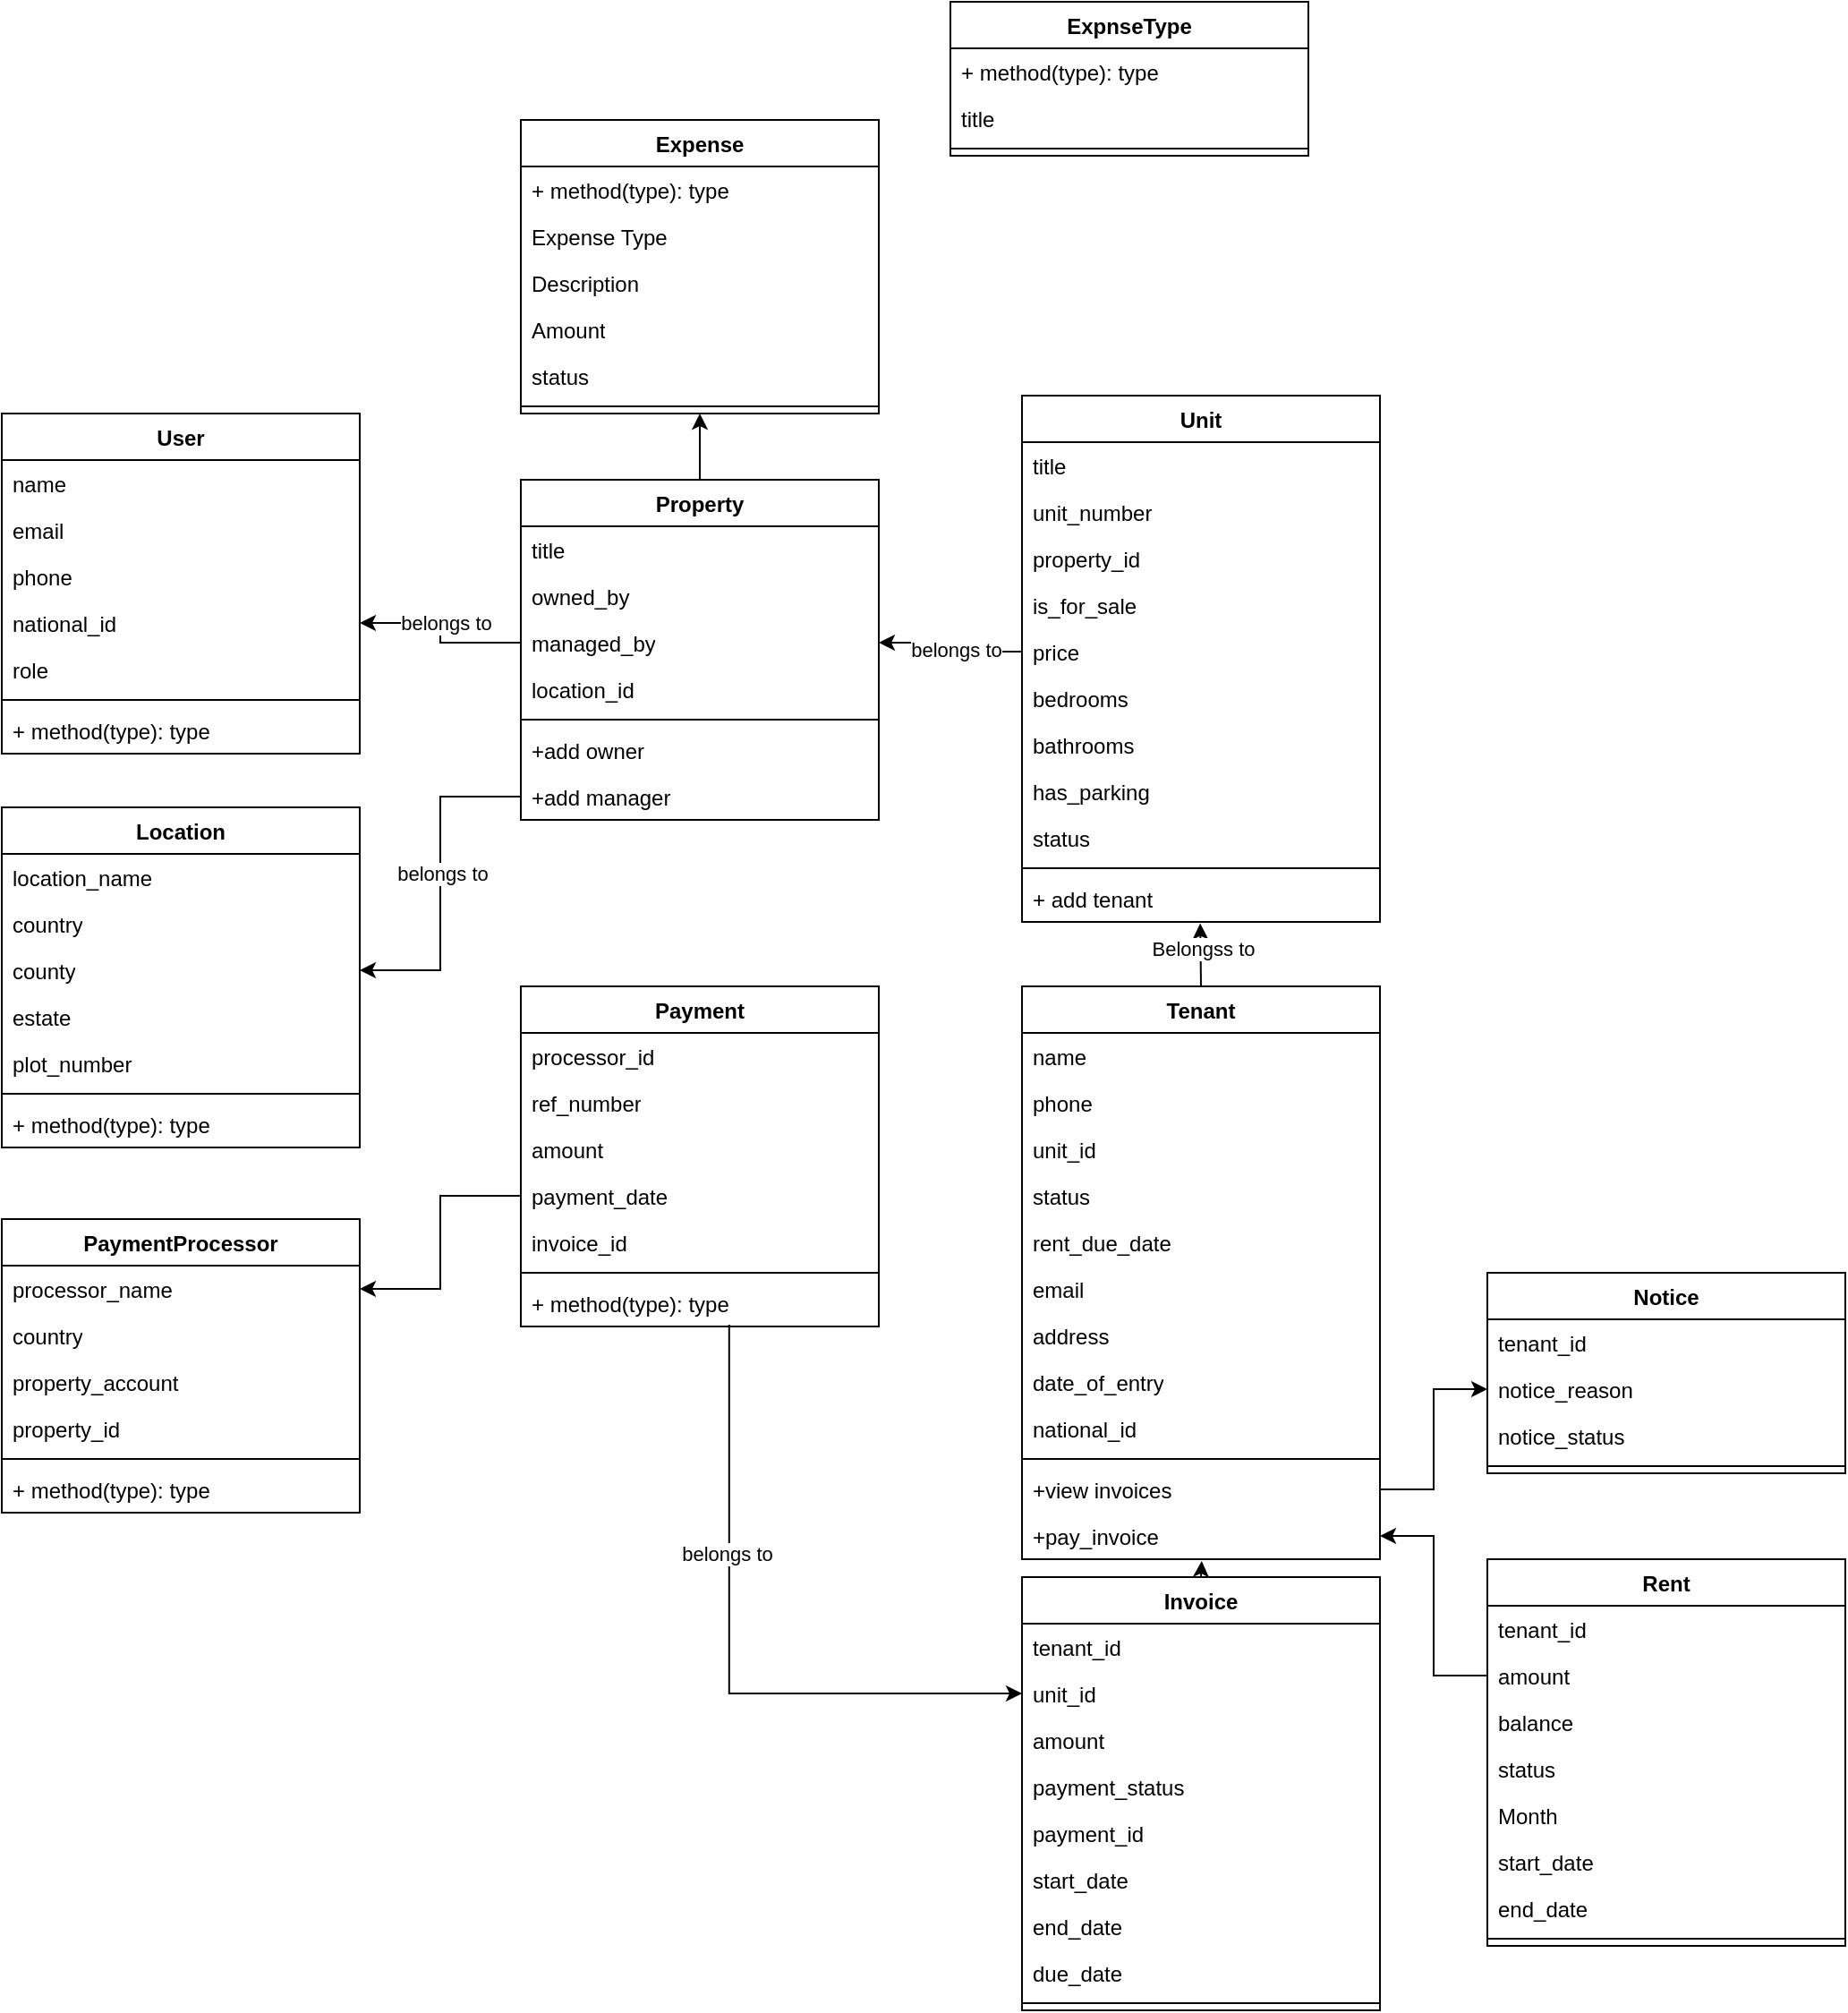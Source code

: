 <mxfile version="21.7.2" type="device">
  <diagram id="C5RBs43oDa-KdzZeNtuy" name="Page-1">
    <mxGraphModel dx="1050" dy="1735" grid="1" gridSize="10" guides="1" tooltips="1" connect="1" arrows="1" fold="1" page="1" pageScale="1" pageWidth="827" pageHeight="1169" math="0" shadow="0">
      <root>
        <mxCell id="WIyWlLk6GJQsqaUBKTNV-0" />
        <mxCell id="WIyWlLk6GJQsqaUBKTNV-1" parent="WIyWlLk6GJQsqaUBKTNV-0" />
        <mxCell id="4J-Uj7yXTaBtHs9n0_b8-3" value="User" style="swimlane;fontStyle=1;align=center;verticalAlign=top;childLayout=stackLayout;horizontal=1;startSize=26;horizontalStack=0;resizeParent=1;resizeParentMax=0;resizeLast=0;collapsible=1;marginBottom=0;whiteSpace=wrap;html=1;" parent="WIyWlLk6GJQsqaUBKTNV-1" vertex="1">
          <mxGeometry x="30" width="200" height="190" as="geometry" />
        </mxCell>
        <mxCell id="4J-Uj7yXTaBtHs9n0_b8-4" value="name" style="text;strokeColor=none;fillColor=none;align=left;verticalAlign=top;spacingLeft=4;spacingRight=4;overflow=hidden;rotatable=0;points=[[0,0.5],[1,0.5]];portConstraint=eastwest;whiteSpace=wrap;html=1;" parent="4J-Uj7yXTaBtHs9n0_b8-3" vertex="1">
          <mxGeometry y="26" width="200" height="26" as="geometry" />
        </mxCell>
        <mxCell id="4J-Uj7yXTaBtHs9n0_b8-12" value="email" style="text;strokeColor=none;fillColor=none;align=left;verticalAlign=top;spacingLeft=4;spacingRight=4;overflow=hidden;rotatable=0;points=[[0,0.5],[1,0.5]];portConstraint=eastwest;whiteSpace=wrap;html=1;" parent="4J-Uj7yXTaBtHs9n0_b8-3" vertex="1">
          <mxGeometry y="52" width="200" height="26" as="geometry" />
        </mxCell>
        <mxCell id="4J-Uj7yXTaBtHs9n0_b8-156" value="phone" style="text;strokeColor=none;fillColor=none;align=left;verticalAlign=top;spacingLeft=4;spacingRight=4;overflow=hidden;rotatable=0;points=[[0,0.5],[1,0.5]];portConstraint=eastwest;whiteSpace=wrap;html=1;" parent="4J-Uj7yXTaBtHs9n0_b8-3" vertex="1">
          <mxGeometry y="78" width="200" height="26" as="geometry" />
        </mxCell>
        <mxCell id="4J-Uj7yXTaBtHs9n0_b8-157" value="national_id" style="text;strokeColor=none;fillColor=none;align=left;verticalAlign=top;spacingLeft=4;spacingRight=4;overflow=hidden;rotatable=0;points=[[0,0.5],[1,0.5]];portConstraint=eastwest;whiteSpace=wrap;html=1;" parent="4J-Uj7yXTaBtHs9n0_b8-3" vertex="1">
          <mxGeometry y="104" width="200" height="26" as="geometry" />
        </mxCell>
        <mxCell id="4J-Uj7yXTaBtHs9n0_b8-158" value="role" style="text;strokeColor=none;fillColor=none;align=left;verticalAlign=top;spacingLeft=4;spacingRight=4;overflow=hidden;rotatable=0;points=[[0,0.5],[1,0.5]];portConstraint=eastwest;whiteSpace=wrap;html=1;" parent="4J-Uj7yXTaBtHs9n0_b8-3" vertex="1">
          <mxGeometry y="130" width="200" height="26" as="geometry" />
        </mxCell>
        <mxCell id="4J-Uj7yXTaBtHs9n0_b8-5" value="" style="line;strokeWidth=1;fillColor=none;align=left;verticalAlign=middle;spacingTop=-1;spacingLeft=3;spacingRight=3;rotatable=0;labelPosition=right;points=[];portConstraint=eastwest;strokeColor=inherit;" parent="4J-Uj7yXTaBtHs9n0_b8-3" vertex="1">
          <mxGeometry y="156" width="200" height="8" as="geometry" />
        </mxCell>
        <mxCell id="4J-Uj7yXTaBtHs9n0_b8-6" value="+ method(type): type" style="text;strokeColor=none;fillColor=none;align=left;verticalAlign=top;spacingLeft=4;spacingRight=4;overflow=hidden;rotatable=0;points=[[0,0.5],[1,0.5]];portConstraint=eastwest;whiteSpace=wrap;html=1;" parent="4J-Uj7yXTaBtHs9n0_b8-3" vertex="1">
          <mxGeometry y="164" width="200" height="26" as="geometry" />
        </mxCell>
        <mxCell id="4J-Uj7yXTaBtHs9n0_b8-184" style="edgeStyle=orthogonalEdgeStyle;rounded=0;orthogonalLoop=1;jettySize=auto;html=1;exitX=0.5;exitY=0;exitDx=0;exitDy=0;entryX=0.5;entryY=1;entryDx=0;entryDy=0;" parent="WIyWlLk6GJQsqaUBKTNV-1" source="4J-Uj7yXTaBtHs9n0_b8-29" target="4J-Uj7yXTaBtHs9n0_b8-132" edge="1">
          <mxGeometry relative="1" as="geometry" />
        </mxCell>
        <mxCell id="4J-Uj7yXTaBtHs9n0_b8-29" value="Property" style="swimlane;fontStyle=1;align=center;verticalAlign=top;childLayout=stackLayout;horizontal=1;startSize=26;horizontalStack=0;resizeParent=1;resizeParentMax=0;resizeLast=0;collapsible=1;marginBottom=0;whiteSpace=wrap;html=1;" parent="WIyWlLk6GJQsqaUBKTNV-1" vertex="1">
          <mxGeometry x="320" y="37" width="200" height="190" as="geometry" />
        </mxCell>
        <mxCell id="4J-Uj7yXTaBtHs9n0_b8-30" value="title" style="text;strokeColor=none;fillColor=none;align=left;verticalAlign=top;spacingLeft=4;spacingRight=4;overflow=hidden;rotatable=0;points=[[0,0.5],[1,0.5]];portConstraint=eastwest;whiteSpace=wrap;html=1;" parent="4J-Uj7yXTaBtHs9n0_b8-29" vertex="1">
          <mxGeometry y="26" width="200" height="26" as="geometry" />
        </mxCell>
        <mxCell id="4J-Uj7yXTaBtHs9n0_b8-32" value="owned_by" style="text;strokeColor=none;fillColor=none;align=left;verticalAlign=top;spacingLeft=4;spacingRight=4;overflow=hidden;rotatable=0;points=[[0,0.5],[1,0.5]];portConstraint=eastwest;whiteSpace=wrap;html=1;" parent="4J-Uj7yXTaBtHs9n0_b8-29" vertex="1">
          <mxGeometry y="52" width="200" height="26" as="geometry" />
        </mxCell>
        <mxCell id="4J-Uj7yXTaBtHs9n0_b8-170" value="managed_by" style="text;strokeColor=none;fillColor=none;align=left;verticalAlign=top;spacingLeft=4;spacingRight=4;overflow=hidden;rotatable=0;points=[[0,0.5],[1,0.5]];portConstraint=eastwest;whiteSpace=wrap;html=1;" parent="4J-Uj7yXTaBtHs9n0_b8-29" vertex="1">
          <mxGeometry y="78" width="200" height="26" as="geometry" />
        </mxCell>
        <mxCell id="4J-Uj7yXTaBtHs9n0_b8-34" value="location_id" style="text;strokeColor=none;fillColor=none;align=left;verticalAlign=top;spacingLeft=4;spacingRight=4;overflow=hidden;rotatable=0;points=[[0,0.5],[1,0.5]];portConstraint=eastwest;whiteSpace=wrap;html=1;" parent="4J-Uj7yXTaBtHs9n0_b8-29" vertex="1">
          <mxGeometry y="104" width="200" height="26" as="geometry" />
        </mxCell>
        <mxCell id="4J-Uj7yXTaBtHs9n0_b8-36" value="" style="line;strokeWidth=1;fillColor=none;align=left;verticalAlign=middle;spacingTop=-1;spacingLeft=3;spacingRight=3;rotatable=0;labelPosition=right;points=[];portConstraint=eastwest;strokeColor=inherit;" parent="4J-Uj7yXTaBtHs9n0_b8-29" vertex="1">
          <mxGeometry y="130" width="200" height="8" as="geometry" />
        </mxCell>
        <mxCell id="4J-Uj7yXTaBtHs9n0_b8-37" value="+add owner" style="text;strokeColor=none;fillColor=none;align=left;verticalAlign=top;spacingLeft=4;spacingRight=4;overflow=hidden;rotatable=0;points=[[0,0.5],[1,0.5]];portConstraint=eastwest;whiteSpace=wrap;html=1;" parent="4J-Uj7yXTaBtHs9n0_b8-29" vertex="1">
          <mxGeometry y="138" width="200" height="26" as="geometry" />
        </mxCell>
        <mxCell id="4J-Uj7yXTaBtHs9n0_b8-143" value="+add manager" style="text;strokeColor=none;fillColor=none;align=left;verticalAlign=top;spacingLeft=4;spacingRight=4;overflow=hidden;rotatable=0;points=[[0,0.5],[1,0.5]];portConstraint=eastwest;whiteSpace=wrap;html=1;" parent="4J-Uj7yXTaBtHs9n0_b8-29" vertex="1">
          <mxGeometry y="164" width="200" height="26" as="geometry" />
        </mxCell>
        <mxCell id="4J-Uj7yXTaBtHs9n0_b8-38" value="Unit" style="swimlane;fontStyle=1;align=center;verticalAlign=top;childLayout=stackLayout;horizontal=1;startSize=26;horizontalStack=0;resizeParent=1;resizeParentMax=0;resizeLast=0;collapsible=1;marginBottom=0;whiteSpace=wrap;html=1;" parent="WIyWlLk6GJQsqaUBKTNV-1" vertex="1">
          <mxGeometry x="600" y="-10" width="200" height="294" as="geometry" />
        </mxCell>
        <mxCell id="4J-Uj7yXTaBtHs9n0_b8-39" value="title" style="text;strokeColor=none;fillColor=none;align=left;verticalAlign=top;spacingLeft=4;spacingRight=4;overflow=hidden;rotatable=0;points=[[0,0.5],[1,0.5]];portConstraint=eastwest;whiteSpace=wrap;html=1;" parent="4J-Uj7yXTaBtHs9n0_b8-38" vertex="1">
          <mxGeometry y="26" width="200" height="26" as="geometry" />
        </mxCell>
        <mxCell id="4J-Uj7yXTaBtHs9n0_b8-212" value="unit_number" style="text;strokeColor=none;fillColor=none;align=left;verticalAlign=top;spacingLeft=4;spacingRight=4;overflow=hidden;rotatable=0;points=[[0,0.5],[1,0.5]];portConstraint=eastwest;whiteSpace=wrap;html=1;" parent="4J-Uj7yXTaBtHs9n0_b8-38" vertex="1">
          <mxGeometry y="52" width="200" height="26" as="geometry" />
        </mxCell>
        <mxCell id="4J-Uj7yXTaBtHs9n0_b8-40" value="property_id" style="text;strokeColor=none;fillColor=none;align=left;verticalAlign=top;spacingLeft=4;spacingRight=4;overflow=hidden;rotatable=0;points=[[0,0.5],[1,0.5]];portConstraint=eastwest;whiteSpace=wrap;html=1;" parent="4J-Uj7yXTaBtHs9n0_b8-38" vertex="1">
          <mxGeometry y="78" width="200" height="26" as="geometry" />
        </mxCell>
        <mxCell id="4J-Uj7yXTaBtHs9n0_b8-41" value="is_for_sale" style="text;strokeColor=none;fillColor=none;align=left;verticalAlign=top;spacingLeft=4;spacingRight=4;overflow=hidden;rotatable=0;points=[[0,0.5],[1,0.5]];portConstraint=eastwest;whiteSpace=wrap;html=1;" parent="4J-Uj7yXTaBtHs9n0_b8-38" vertex="1">
          <mxGeometry y="104" width="200" height="26" as="geometry" />
        </mxCell>
        <mxCell id="4J-Uj7yXTaBtHs9n0_b8-42" value="price" style="text;strokeColor=none;fillColor=none;align=left;verticalAlign=top;spacingLeft=4;spacingRight=4;overflow=hidden;rotatable=0;points=[[0,0.5],[1,0.5]];portConstraint=eastwest;whiteSpace=wrap;html=1;" parent="4J-Uj7yXTaBtHs9n0_b8-38" vertex="1">
          <mxGeometry y="130" width="200" height="26" as="geometry" />
        </mxCell>
        <mxCell id="4J-Uj7yXTaBtHs9n0_b8-208" value="bedrooms" style="text;strokeColor=none;fillColor=none;align=left;verticalAlign=top;spacingLeft=4;spacingRight=4;overflow=hidden;rotatable=0;points=[[0,0.5],[1,0.5]];portConstraint=eastwest;whiteSpace=wrap;html=1;" parent="4J-Uj7yXTaBtHs9n0_b8-38" vertex="1">
          <mxGeometry y="156" width="200" height="26" as="geometry" />
        </mxCell>
        <mxCell id="4J-Uj7yXTaBtHs9n0_b8-209" value="bathrooms" style="text;strokeColor=none;fillColor=none;align=left;verticalAlign=top;spacingLeft=4;spacingRight=4;overflow=hidden;rotatable=0;points=[[0,0.5],[1,0.5]];portConstraint=eastwest;whiteSpace=wrap;html=1;" parent="4J-Uj7yXTaBtHs9n0_b8-38" vertex="1">
          <mxGeometry y="182" width="200" height="26" as="geometry" />
        </mxCell>
        <mxCell id="4J-Uj7yXTaBtHs9n0_b8-210" value="has_parking" style="text;strokeColor=none;fillColor=none;align=left;verticalAlign=top;spacingLeft=4;spacingRight=4;overflow=hidden;rotatable=0;points=[[0,0.5],[1,0.5]];portConstraint=eastwest;whiteSpace=wrap;html=1;" parent="4J-Uj7yXTaBtHs9n0_b8-38" vertex="1">
          <mxGeometry y="208" width="200" height="26" as="geometry" />
        </mxCell>
        <mxCell id="4J-Uj7yXTaBtHs9n0_b8-142" value="status" style="text;strokeColor=none;fillColor=none;align=left;verticalAlign=top;spacingLeft=4;spacingRight=4;overflow=hidden;rotatable=0;points=[[0,0.5],[1,0.5]];portConstraint=eastwest;whiteSpace=wrap;html=1;" parent="4J-Uj7yXTaBtHs9n0_b8-38" vertex="1">
          <mxGeometry y="234" width="200" height="26" as="geometry" />
        </mxCell>
        <mxCell id="4J-Uj7yXTaBtHs9n0_b8-44" value="" style="line;strokeWidth=1;fillColor=none;align=left;verticalAlign=middle;spacingTop=-1;spacingLeft=3;spacingRight=3;rotatable=0;labelPosition=right;points=[];portConstraint=eastwest;strokeColor=inherit;" parent="4J-Uj7yXTaBtHs9n0_b8-38" vertex="1">
          <mxGeometry y="260" width="200" height="8" as="geometry" />
        </mxCell>
        <mxCell id="4J-Uj7yXTaBtHs9n0_b8-45" value="+ add tenant" style="text;strokeColor=none;fillColor=none;align=left;verticalAlign=top;spacingLeft=4;spacingRight=4;overflow=hidden;rotatable=0;points=[[0,0.5],[1,0.5]];portConstraint=eastwest;whiteSpace=wrap;html=1;" parent="4J-Uj7yXTaBtHs9n0_b8-38" vertex="1">
          <mxGeometry y="268" width="200" height="26" as="geometry" />
        </mxCell>
        <mxCell id="4J-Uj7yXTaBtHs9n0_b8-46" value="Location" style="swimlane;fontStyle=1;align=center;verticalAlign=top;childLayout=stackLayout;horizontal=1;startSize=26;horizontalStack=0;resizeParent=1;resizeParentMax=0;resizeLast=0;collapsible=1;marginBottom=0;whiteSpace=wrap;html=1;" parent="WIyWlLk6GJQsqaUBKTNV-1" vertex="1">
          <mxGeometry x="30" y="220" width="200" height="190" as="geometry" />
        </mxCell>
        <mxCell id="4J-Uj7yXTaBtHs9n0_b8-47" value="location_name" style="text;strokeColor=none;fillColor=none;align=left;verticalAlign=top;spacingLeft=4;spacingRight=4;overflow=hidden;rotatable=0;points=[[0,0.5],[1,0.5]];portConstraint=eastwest;whiteSpace=wrap;html=1;" parent="4J-Uj7yXTaBtHs9n0_b8-46" vertex="1">
          <mxGeometry y="26" width="200" height="26" as="geometry" />
        </mxCell>
        <mxCell id="4J-Uj7yXTaBtHs9n0_b8-77" value="country" style="text;strokeColor=none;fillColor=none;align=left;verticalAlign=top;spacingLeft=4;spacingRight=4;overflow=hidden;rotatable=0;points=[[0,0.5],[1,0.5]];portConstraint=eastwest;whiteSpace=wrap;html=1;" parent="4J-Uj7yXTaBtHs9n0_b8-46" vertex="1">
          <mxGeometry y="52" width="200" height="26" as="geometry" />
        </mxCell>
        <mxCell id="4J-Uj7yXTaBtHs9n0_b8-76" value="county" style="text;strokeColor=none;fillColor=none;align=left;verticalAlign=top;spacingLeft=4;spacingRight=4;overflow=hidden;rotatable=0;points=[[0,0.5],[1,0.5]];portConstraint=eastwest;whiteSpace=wrap;html=1;" parent="4J-Uj7yXTaBtHs9n0_b8-46" vertex="1">
          <mxGeometry y="78" width="200" height="26" as="geometry" />
        </mxCell>
        <mxCell id="4J-Uj7yXTaBtHs9n0_b8-78" value="estate" style="text;strokeColor=none;fillColor=none;align=left;verticalAlign=top;spacingLeft=4;spacingRight=4;overflow=hidden;rotatable=0;points=[[0,0.5],[1,0.5]];portConstraint=eastwest;whiteSpace=wrap;html=1;" parent="4J-Uj7yXTaBtHs9n0_b8-46" vertex="1">
          <mxGeometry y="104" width="200" height="26" as="geometry" />
        </mxCell>
        <mxCell id="4J-Uj7yXTaBtHs9n0_b8-79" value="plot_number" style="text;strokeColor=none;fillColor=none;align=left;verticalAlign=top;spacingLeft=4;spacingRight=4;overflow=hidden;rotatable=0;points=[[0,0.5],[1,0.5]];portConstraint=eastwest;whiteSpace=wrap;html=1;" parent="4J-Uj7yXTaBtHs9n0_b8-46" vertex="1">
          <mxGeometry y="130" width="200" height="26" as="geometry" />
        </mxCell>
        <mxCell id="4J-Uj7yXTaBtHs9n0_b8-52" value="" style="line;strokeWidth=1;fillColor=none;align=left;verticalAlign=middle;spacingTop=-1;spacingLeft=3;spacingRight=3;rotatable=0;labelPosition=right;points=[];portConstraint=eastwest;strokeColor=inherit;" parent="4J-Uj7yXTaBtHs9n0_b8-46" vertex="1">
          <mxGeometry y="156" width="200" height="8" as="geometry" />
        </mxCell>
        <mxCell id="4J-Uj7yXTaBtHs9n0_b8-53" value="+ method(type): type" style="text;strokeColor=none;fillColor=none;align=left;verticalAlign=top;spacingLeft=4;spacingRight=4;overflow=hidden;rotatable=0;points=[[0,0.5],[1,0.5]];portConstraint=eastwest;whiteSpace=wrap;html=1;" parent="4J-Uj7yXTaBtHs9n0_b8-46" vertex="1">
          <mxGeometry y="164" width="200" height="26" as="geometry" />
        </mxCell>
        <mxCell id="4J-Uj7yXTaBtHs9n0_b8-54" value="Payment" style="swimlane;fontStyle=1;align=center;verticalAlign=top;childLayout=stackLayout;horizontal=1;startSize=26;horizontalStack=0;resizeParent=1;resizeParentMax=0;resizeLast=0;collapsible=1;marginBottom=0;whiteSpace=wrap;html=1;" parent="WIyWlLk6GJQsqaUBKTNV-1" vertex="1">
          <mxGeometry x="320" y="320" width="200" height="190" as="geometry" />
        </mxCell>
        <mxCell id="4J-Uj7yXTaBtHs9n0_b8-126" value="processor_id" style="text;strokeColor=none;fillColor=none;align=left;verticalAlign=top;spacingLeft=4;spacingRight=4;overflow=hidden;rotatable=0;points=[[0,0.5],[1,0.5]];portConstraint=eastwest;whiteSpace=wrap;html=1;" parent="4J-Uj7yXTaBtHs9n0_b8-54" vertex="1">
          <mxGeometry y="26" width="200" height="26" as="geometry" />
        </mxCell>
        <mxCell id="4J-Uj7yXTaBtHs9n0_b8-58" value="ref_number" style="text;strokeColor=none;fillColor=none;align=left;verticalAlign=top;spacingLeft=4;spacingRight=4;overflow=hidden;rotatable=0;points=[[0,0.5],[1,0.5]];portConstraint=eastwest;whiteSpace=wrap;html=1;" parent="4J-Uj7yXTaBtHs9n0_b8-54" vertex="1">
          <mxGeometry y="52" width="200" height="26" as="geometry" />
        </mxCell>
        <mxCell id="4J-Uj7yXTaBtHs9n0_b8-84" value="amount" style="text;strokeColor=none;fillColor=none;align=left;verticalAlign=top;spacingLeft=4;spacingRight=4;overflow=hidden;rotatable=0;points=[[0,0.5],[1,0.5]];portConstraint=eastwest;whiteSpace=wrap;html=1;" parent="4J-Uj7yXTaBtHs9n0_b8-54" vertex="1">
          <mxGeometry y="78" width="200" height="26" as="geometry" />
        </mxCell>
        <mxCell id="4J-Uj7yXTaBtHs9n0_b8-91" value="payment_date" style="text;strokeColor=none;fillColor=none;align=left;verticalAlign=top;spacingLeft=4;spacingRight=4;overflow=hidden;rotatable=0;points=[[0,0.5],[1,0.5]];portConstraint=eastwest;whiteSpace=wrap;html=1;" parent="4J-Uj7yXTaBtHs9n0_b8-54" vertex="1">
          <mxGeometry y="104" width="200" height="26" as="geometry" />
        </mxCell>
        <mxCell id="4J-Uj7yXTaBtHs9n0_b8-122" value="invoice_id" style="text;strokeColor=none;fillColor=none;align=left;verticalAlign=top;spacingLeft=4;spacingRight=4;overflow=hidden;rotatable=0;points=[[0,0.5],[1,0.5]];portConstraint=eastwest;whiteSpace=wrap;html=1;" parent="4J-Uj7yXTaBtHs9n0_b8-54" vertex="1">
          <mxGeometry y="130" width="200" height="26" as="geometry" />
        </mxCell>
        <mxCell id="4J-Uj7yXTaBtHs9n0_b8-60" value="" style="line;strokeWidth=1;fillColor=none;align=left;verticalAlign=middle;spacingTop=-1;spacingLeft=3;spacingRight=3;rotatable=0;labelPosition=right;points=[];portConstraint=eastwest;strokeColor=inherit;" parent="4J-Uj7yXTaBtHs9n0_b8-54" vertex="1">
          <mxGeometry y="156" width="200" height="8" as="geometry" />
        </mxCell>
        <mxCell id="4J-Uj7yXTaBtHs9n0_b8-61" value="+ method(type): type" style="text;strokeColor=none;fillColor=none;align=left;verticalAlign=top;spacingLeft=4;spacingRight=4;overflow=hidden;rotatable=0;points=[[0,0.5],[1,0.5]];portConstraint=eastwest;whiteSpace=wrap;html=1;" parent="4J-Uj7yXTaBtHs9n0_b8-54" vertex="1">
          <mxGeometry y="164" width="200" height="26" as="geometry" />
        </mxCell>
        <mxCell id="4J-Uj7yXTaBtHs9n0_b8-62" value="PaymentProcessor" style="swimlane;fontStyle=1;align=center;verticalAlign=top;childLayout=stackLayout;horizontal=1;startSize=26;horizontalStack=0;resizeParent=1;resizeParentMax=0;resizeLast=0;collapsible=1;marginBottom=0;whiteSpace=wrap;html=1;" parent="WIyWlLk6GJQsqaUBKTNV-1" vertex="1">
          <mxGeometry x="30" y="450" width="200" height="164" as="geometry" />
        </mxCell>
        <mxCell id="4J-Uj7yXTaBtHs9n0_b8-63" value="processor_name" style="text;strokeColor=none;fillColor=none;align=left;verticalAlign=top;spacingLeft=4;spacingRight=4;overflow=hidden;rotatable=0;points=[[0,0.5],[1,0.5]];portConstraint=eastwest;whiteSpace=wrap;html=1;" parent="4J-Uj7yXTaBtHs9n0_b8-62" vertex="1">
          <mxGeometry y="26" width="200" height="26" as="geometry" />
        </mxCell>
        <mxCell id="4J-Uj7yXTaBtHs9n0_b8-85" value="country" style="text;strokeColor=none;fillColor=none;align=left;verticalAlign=top;spacingLeft=4;spacingRight=4;overflow=hidden;rotatable=0;points=[[0,0.5],[1,0.5]];portConstraint=eastwest;whiteSpace=wrap;html=1;" parent="4J-Uj7yXTaBtHs9n0_b8-62" vertex="1">
          <mxGeometry y="52" width="200" height="26" as="geometry" />
        </mxCell>
        <mxCell id="4J-Uj7yXTaBtHs9n0_b8-192" value="property_account" style="text;strokeColor=none;fillColor=none;align=left;verticalAlign=top;spacingLeft=4;spacingRight=4;overflow=hidden;rotatable=0;points=[[0,0.5],[1,0.5]];portConstraint=eastwest;whiteSpace=wrap;html=1;" parent="4J-Uj7yXTaBtHs9n0_b8-62" vertex="1">
          <mxGeometry y="78" width="200" height="26" as="geometry" />
        </mxCell>
        <mxCell id="4J-Uj7yXTaBtHs9n0_b8-196" value="property_id" style="text;strokeColor=none;fillColor=none;align=left;verticalAlign=top;spacingLeft=4;spacingRight=4;overflow=hidden;rotatable=0;points=[[0,0.5],[1,0.5]];portConstraint=eastwest;whiteSpace=wrap;html=1;" parent="4J-Uj7yXTaBtHs9n0_b8-62" vertex="1">
          <mxGeometry y="104" width="200" height="26" as="geometry" />
        </mxCell>
        <mxCell id="4J-Uj7yXTaBtHs9n0_b8-67" value="" style="line;strokeWidth=1;fillColor=none;align=left;verticalAlign=middle;spacingTop=-1;spacingLeft=3;spacingRight=3;rotatable=0;labelPosition=right;points=[];portConstraint=eastwest;strokeColor=inherit;" parent="4J-Uj7yXTaBtHs9n0_b8-62" vertex="1">
          <mxGeometry y="130" width="200" height="8" as="geometry" />
        </mxCell>
        <mxCell id="4J-Uj7yXTaBtHs9n0_b8-68" value="+ method(type): type" style="text;strokeColor=none;fillColor=none;align=left;verticalAlign=top;spacingLeft=4;spacingRight=4;overflow=hidden;rotatable=0;points=[[0,0.5],[1,0.5]];portConstraint=eastwest;whiteSpace=wrap;html=1;" parent="4J-Uj7yXTaBtHs9n0_b8-62" vertex="1">
          <mxGeometry y="138" width="200" height="26" as="geometry" />
        </mxCell>
        <mxCell id="4J-Uj7yXTaBtHs9n0_b8-177" style="edgeStyle=orthogonalEdgeStyle;rounded=0;orthogonalLoop=1;jettySize=auto;html=1;exitX=0.5;exitY=0;exitDx=0;exitDy=0;entryX=0.498;entryY=1.031;entryDx=0;entryDy=0;entryPerimeter=0;" parent="WIyWlLk6GJQsqaUBKTNV-1" source="4J-Uj7yXTaBtHs9n0_b8-93" target="4J-Uj7yXTaBtHs9n0_b8-45" edge="1">
          <mxGeometry relative="1" as="geometry" />
        </mxCell>
        <mxCell id="4J-Uj7yXTaBtHs9n0_b8-179" value="Belongss to" style="edgeLabel;html=1;align=center;verticalAlign=middle;resizable=0;points=[];" parent="4J-Uj7yXTaBtHs9n0_b8-177" vertex="1" connectable="0">
          <mxGeometry x="0.181" y="-1" relative="1" as="geometry">
            <mxPoint as="offset" />
          </mxGeometry>
        </mxCell>
        <mxCell id="4J-Uj7yXTaBtHs9n0_b8-93" value="Tenant" style="swimlane;fontStyle=1;align=center;verticalAlign=top;childLayout=stackLayout;horizontal=1;startSize=26;horizontalStack=0;resizeParent=1;resizeParentMax=0;resizeLast=0;collapsible=1;marginBottom=0;whiteSpace=wrap;html=1;" parent="WIyWlLk6GJQsqaUBKTNV-1" vertex="1">
          <mxGeometry x="600" y="320" width="200" height="320" as="geometry" />
        </mxCell>
        <mxCell id="4J-Uj7yXTaBtHs9n0_b8-94" value="name" style="text;strokeColor=none;fillColor=none;align=left;verticalAlign=top;spacingLeft=4;spacingRight=4;overflow=hidden;rotatable=0;points=[[0,0.5],[1,0.5]];portConstraint=eastwest;whiteSpace=wrap;html=1;" parent="4J-Uj7yXTaBtHs9n0_b8-93" vertex="1">
          <mxGeometry y="26" width="200" height="26" as="geometry" />
        </mxCell>
        <mxCell id="4J-Uj7yXTaBtHs9n0_b8-110" value="phone" style="text;strokeColor=none;fillColor=none;align=left;verticalAlign=top;spacingLeft=4;spacingRight=4;overflow=hidden;rotatable=0;points=[[0,0.5],[1,0.5]];portConstraint=eastwest;whiteSpace=wrap;html=1;" parent="4J-Uj7yXTaBtHs9n0_b8-93" vertex="1">
          <mxGeometry y="52" width="200" height="26" as="geometry" />
        </mxCell>
        <mxCell id="4J-Uj7yXTaBtHs9n0_b8-95" value="unit_id" style="text;strokeColor=none;fillColor=none;align=left;verticalAlign=top;spacingLeft=4;spacingRight=4;overflow=hidden;rotatable=0;points=[[0,0.5],[1,0.5]];portConstraint=eastwest;whiteSpace=wrap;html=1;" parent="4J-Uj7yXTaBtHs9n0_b8-93" vertex="1">
          <mxGeometry y="78" width="200" height="26" as="geometry" />
        </mxCell>
        <mxCell id="4J-Uj7yXTaBtHs9n0_b8-96" value="status" style="text;strokeColor=none;fillColor=none;align=left;verticalAlign=top;spacingLeft=4;spacingRight=4;overflow=hidden;rotatable=0;points=[[0,0.5],[1,0.5]];portConstraint=eastwest;whiteSpace=wrap;html=1;" parent="4J-Uj7yXTaBtHs9n0_b8-93" vertex="1">
          <mxGeometry y="104" width="200" height="26" as="geometry" />
        </mxCell>
        <mxCell id="4J-Uj7yXTaBtHs9n0_b8-97" value="rent_due_date" style="text;strokeColor=none;fillColor=none;align=left;verticalAlign=top;spacingLeft=4;spacingRight=4;overflow=hidden;rotatable=0;points=[[0,0.5],[1,0.5]];portConstraint=eastwest;whiteSpace=wrap;html=1;" parent="4J-Uj7yXTaBtHs9n0_b8-93" vertex="1">
          <mxGeometry y="130" width="200" height="26" as="geometry" />
        </mxCell>
        <mxCell id="EwH5HKU3jh0BRGg7AsKd-7" value="email" style="text;strokeColor=none;fillColor=none;align=left;verticalAlign=top;spacingLeft=4;spacingRight=4;overflow=hidden;rotatable=0;points=[[0,0.5],[1,0.5]];portConstraint=eastwest;whiteSpace=wrap;html=1;" parent="4J-Uj7yXTaBtHs9n0_b8-93" vertex="1">
          <mxGeometry y="156" width="200" height="26" as="geometry" />
        </mxCell>
        <mxCell id="EwH5HKU3jh0BRGg7AsKd-8" value="address" style="text;strokeColor=none;fillColor=none;align=left;verticalAlign=top;spacingLeft=4;spacingRight=4;overflow=hidden;rotatable=0;points=[[0,0.5],[1,0.5]];portConstraint=eastwest;whiteSpace=wrap;html=1;" parent="4J-Uj7yXTaBtHs9n0_b8-93" vertex="1">
          <mxGeometry y="182" width="200" height="26" as="geometry" />
        </mxCell>
        <mxCell id="4J-Uj7yXTaBtHs9n0_b8-98" value="date_of_entry" style="text;strokeColor=none;fillColor=none;align=left;verticalAlign=top;spacingLeft=4;spacingRight=4;overflow=hidden;rotatable=0;points=[[0,0.5],[1,0.5]];portConstraint=eastwest;whiteSpace=wrap;html=1;" parent="4J-Uj7yXTaBtHs9n0_b8-93" vertex="1">
          <mxGeometry y="208" width="200" height="26" as="geometry" />
        </mxCell>
        <mxCell id="4J-Uj7yXTaBtHs9n0_b8-109" value="national_id" style="text;strokeColor=none;fillColor=none;align=left;verticalAlign=top;spacingLeft=4;spacingRight=4;overflow=hidden;rotatable=0;points=[[0,0.5],[1,0.5]];portConstraint=eastwest;whiteSpace=wrap;html=1;" parent="4J-Uj7yXTaBtHs9n0_b8-93" vertex="1">
          <mxGeometry y="234" width="200" height="26" as="geometry" />
        </mxCell>
        <mxCell id="4J-Uj7yXTaBtHs9n0_b8-99" value="" style="line;strokeWidth=1;fillColor=none;align=left;verticalAlign=middle;spacingTop=-1;spacingLeft=3;spacingRight=3;rotatable=0;labelPosition=right;points=[];portConstraint=eastwest;strokeColor=inherit;" parent="4J-Uj7yXTaBtHs9n0_b8-93" vertex="1">
          <mxGeometry y="260" width="200" height="8" as="geometry" />
        </mxCell>
        <mxCell id="4J-Uj7yXTaBtHs9n0_b8-100" value="+view invoices" style="text;strokeColor=none;fillColor=none;align=left;verticalAlign=top;spacingLeft=4;spacingRight=4;overflow=hidden;rotatable=0;points=[[0,0.5],[1,0.5]];portConstraint=eastwest;whiteSpace=wrap;html=1;" parent="4J-Uj7yXTaBtHs9n0_b8-93" vertex="1">
          <mxGeometry y="268" width="200" height="26" as="geometry" />
        </mxCell>
        <mxCell id="4J-Uj7yXTaBtHs9n0_b8-131" value="+pay_invoice" style="text;strokeColor=none;fillColor=none;align=left;verticalAlign=top;spacingLeft=4;spacingRight=4;overflow=hidden;rotatable=0;points=[[0,0.5],[1,0.5]];portConstraint=eastwest;whiteSpace=wrap;html=1;" parent="4J-Uj7yXTaBtHs9n0_b8-93" vertex="1">
          <mxGeometry y="294" width="200" height="26" as="geometry" />
        </mxCell>
        <mxCell id="4J-Uj7yXTaBtHs9n0_b8-188" style="edgeStyle=orthogonalEdgeStyle;rounded=0;orthogonalLoop=1;jettySize=auto;html=1;exitX=0.5;exitY=0;exitDx=0;exitDy=0;entryX=0.502;entryY=1.038;entryDx=0;entryDy=0;entryPerimeter=0;" parent="WIyWlLk6GJQsqaUBKTNV-1" source="4J-Uj7yXTaBtHs9n0_b8-112" target="4J-Uj7yXTaBtHs9n0_b8-131" edge="1">
          <mxGeometry relative="1" as="geometry" />
        </mxCell>
        <mxCell id="4J-Uj7yXTaBtHs9n0_b8-112" value="Invoice" style="swimlane;fontStyle=1;align=center;verticalAlign=top;childLayout=stackLayout;horizontal=1;startSize=26;horizontalStack=0;resizeParent=1;resizeParentMax=0;resizeLast=0;collapsible=1;marginBottom=0;whiteSpace=wrap;html=1;" parent="WIyWlLk6GJQsqaUBKTNV-1" vertex="1">
          <mxGeometry x="600" y="650" width="200" height="242" as="geometry" />
        </mxCell>
        <mxCell id="4J-Uj7yXTaBtHs9n0_b8-113" value="tenant_id" style="text;strokeColor=none;fillColor=none;align=left;verticalAlign=top;spacingLeft=4;spacingRight=4;overflow=hidden;rotatable=0;points=[[0,0.5],[1,0.5]];portConstraint=eastwest;whiteSpace=wrap;html=1;" parent="4J-Uj7yXTaBtHs9n0_b8-112" vertex="1">
          <mxGeometry y="26" width="200" height="26" as="geometry" />
        </mxCell>
        <mxCell id="-QIHna9z0QoYPR0WGDda-7" value="unit_id" style="text;strokeColor=none;fillColor=none;align=left;verticalAlign=top;spacingLeft=4;spacingRight=4;overflow=hidden;rotatable=0;points=[[0,0.5],[1,0.5]];portConstraint=eastwest;whiteSpace=wrap;html=1;" vertex="1" parent="4J-Uj7yXTaBtHs9n0_b8-112">
          <mxGeometry y="52" width="200" height="26" as="geometry" />
        </mxCell>
        <mxCell id="4J-Uj7yXTaBtHs9n0_b8-115" value="amount" style="text;strokeColor=none;fillColor=none;align=left;verticalAlign=top;spacingLeft=4;spacingRight=4;overflow=hidden;rotatable=0;points=[[0,0.5],[1,0.5]];portConstraint=eastwest;whiteSpace=wrap;html=1;" parent="4J-Uj7yXTaBtHs9n0_b8-112" vertex="1">
          <mxGeometry y="78" width="200" height="26" as="geometry" />
        </mxCell>
        <mxCell id="4J-Uj7yXTaBtHs9n0_b8-124" value="payment_status" style="text;strokeColor=none;fillColor=none;align=left;verticalAlign=top;spacingLeft=4;spacingRight=4;overflow=hidden;rotatable=0;points=[[0,0.5],[1,0.5]];portConstraint=eastwest;whiteSpace=wrap;html=1;" parent="4J-Uj7yXTaBtHs9n0_b8-112" vertex="1">
          <mxGeometry y="104" width="200" height="26" as="geometry" />
        </mxCell>
        <mxCell id="EwH5HKU3jh0BRGg7AsKd-9" value="payment_id" style="text;strokeColor=none;fillColor=none;align=left;verticalAlign=top;spacingLeft=4;spacingRight=4;overflow=hidden;rotatable=0;points=[[0,0.5],[1,0.5]];portConstraint=eastwest;whiteSpace=wrap;html=1;" parent="4J-Uj7yXTaBtHs9n0_b8-112" vertex="1">
          <mxGeometry y="130" width="200" height="26" as="geometry" />
        </mxCell>
        <mxCell id="p427ekoCuGBWntf-xoLh-22" value="start_date" style="text;strokeColor=none;fillColor=none;align=left;verticalAlign=top;spacingLeft=4;spacingRight=4;overflow=hidden;rotatable=0;points=[[0,0.5],[1,0.5]];portConstraint=eastwest;whiteSpace=wrap;html=1;" parent="4J-Uj7yXTaBtHs9n0_b8-112" vertex="1">
          <mxGeometry y="156" width="200" height="26" as="geometry" />
        </mxCell>
        <mxCell id="p427ekoCuGBWntf-xoLh-23" value="end_date" style="text;strokeColor=none;fillColor=none;align=left;verticalAlign=top;spacingLeft=4;spacingRight=4;overflow=hidden;rotatable=0;points=[[0,0.5],[1,0.5]];portConstraint=eastwest;whiteSpace=wrap;html=1;" parent="4J-Uj7yXTaBtHs9n0_b8-112" vertex="1">
          <mxGeometry y="182" width="200" height="26" as="geometry" />
        </mxCell>
        <mxCell id="4J-Uj7yXTaBtHs9n0_b8-129" value="due_date" style="text;strokeColor=none;fillColor=none;align=left;verticalAlign=top;spacingLeft=4;spacingRight=4;overflow=hidden;rotatable=0;points=[[0,0.5],[1,0.5]];portConstraint=eastwest;whiteSpace=wrap;html=1;" parent="4J-Uj7yXTaBtHs9n0_b8-112" vertex="1">
          <mxGeometry y="208" width="200" height="26" as="geometry" />
        </mxCell>
        <mxCell id="4J-Uj7yXTaBtHs9n0_b8-120" value="" style="line;strokeWidth=1;fillColor=none;align=left;verticalAlign=middle;spacingTop=-1;spacingLeft=3;spacingRight=3;rotatable=0;labelPosition=right;points=[];portConstraint=eastwest;strokeColor=inherit;" parent="4J-Uj7yXTaBtHs9n0_b8-112" vertex="1">
          <mxGeometry y="234" width="200" height="8" as="geometry" />
        </mxCell>
        <mxCell id="4J-Uj7yXTaBtHs9n0_b8-132" value="Expense" style="swimlane;fontStyle=1;align=center;verticalAlign=top;childLayout=stackLayout;horizontal=1;startSize=26;horizontalStack=0;resizeParent=1;resizeParentMax=0;resizeLast=0;collapsible=1;marginBottom=0;whiteSpace=wrap;html=1;" parent="WIyWlLk6GJQsqaUBKTNV-1" vertex="1">
          <mxGeometry x="320" y="-164" width="200" height="164" as="geometry" />
        </mxCell>
        <mxCell id="4J-Uj7yXTaBtHs9n0_b8-141" value="+ method(type): type" style="text;strokeColor=none;fillColor=none;align=left;verticalAlign=top;spacingLeft=4;spacingRight=4;overflow=hidden;rotatable=0;points=[[0,0.5],[1,0.5]];portConstraint=eastwest;whiteSpace=wrap;html=1;" parent="4J-Uj7yXTaBtHs9n0_b8-132" vertex="1">
          <mxGeometry y="26" width="200" height="26" as="geometry" />
        </mxCell>
        <mxCell id="4J-Uj7yXTaBtHs9n0_b8-133" value="Expense Type" style="text;strokeColor=none;fillColor=none;align=left;verticalAlign=top;spacingLeft=4;spacingRight=4;overflow=hidden;rotatable=0;points=[[0,0.5],[1,0.5]];portConstraint=eastwest;whiteSpace=wrap;html=1;" parent="4J-Uj7yXTaBtHs9n0_b8-132" vertex="1">
          <mxGeometry y="52" width="200" height="26" as="geometry" />
        </mxCell>
        <mxCell id="4J-Uj7yXTaBtHs9n0_b8-134" value="Description" style="text;strokeColor=none;fillColor=none;align=left;verticalAlign=top;spacingLeft=4;spacingRight=4;overflow=hidden;rotatable=0;points=[[0,0.5],[1,0.5]];portConstraint=eastwest;whiteSpace=wrap;html=1;" parent="4J-Uj7yXTaBtHs9n0_b8-132" vertex="1">
          <mxGeometry y="78" width="200" height="26" as="geometry" />
        </mxCell>
        <mxCell id="4J-Uj7yXTaBtHs9n0_b8-135" value="Amount" style="text;strokeColor=none;fillColor=none;align=left;verticalAlign=top;spacingLeft=4;spacingRight=4;overflow=hidden;rotatable=0;points=[[0,0.5],[1,0.5]];portConstraint=eastwest;whiteSpace=wrap;html=1;" parent="4J-Uj7yXTaBtHs9n0_b8-132" vertex="1">
          <mxGeometry y="104" width="200" height="26" as="geometry" />
        </mxCell>
        <mxCell id="4J-Uj7yXTaBtHs9n0_b8-137" value="status" style="text;strokeColor=none;fillColor=none;align=left;verticalAlign=top;spacingLeft=4;spacingRight=4;overflow=hidden;rotatable=0;points=[[0,0.5],[1,0.5]];portConstraint=eastwest;whiteSpace=wrap;html=1;" parent="4J-Uj7yXTaBtHs9n0_b8-132" vertex="1">
          <mxGeometry y="130" width="200" height="26" as="geometry" />
        </mxCell>
        <mxCell id="4J-Uj7yXTaBtHs9n0_b8-140" value="" style="line;strokeWidth=1;fillColor=none;align=left;verticalAlign=middle;spacingTop=-1;spacingLeft=3;spacingRight=3;rotatable=0;labelPosition=right;points=[];portConstraint=eastwest;strokeColor=inherit;" parent="4J-Uj7yXTaBtHs9n0_b8-132" vertex="1">
          <mxGeometry y="156" width="200" height="8" as="geometry" />
        </mxCell>
        <mxCell id="4J-Uj7yXTaBtHs9n0_b8-144" value="Notice" style="swimlane;fontStyle=1;align=center;verticalAlign=top;childLayout=stackLayout;horizontal=1;startSize=26;horizontalStack=0;resizeParent=1;resizeParentMax=0;resizeLast=0;collapsible=1;marginBottom=0;whiteSpace=wrap;html=1;" parent="WIyWlLk6GJQsqaUBKTNV-1" vertex="1">
          <mxGeometry x="860" y="480" width="200" height="112" as="geometry" />
        </mxCell>
        <mxCell id="4J-Uj7yXTaBtHs9n0_b8-145" value="tenant_id" style="text;strokeColor=none;fillColor=none;align=left;verticalAlign=top;spacingLeft=4;spacingRight=4;overflow=hidden;rotatable=0;points=[[0,0.5],[1,0.5]];portConstraint=eastwest;whiteSpace=wrap;html=1;" parent="4J-Uj7yXTaBtHs9n0_b8-144" vertex="1">
          <mxGeometry y="26" width="200" height="26" as="geometry" />
        </mxCell>
        <mxCell id="4J-Uj7yXTaBtHs9n0_b8-147" value="notice_reason" style="text;strokeColor=none;fillColor=none;align=left;verticalAlign=top;spacingLeft=4;spacingRight=4;overflow=hidden;rotatable=0;points=[[0,0.5],[1,0.5]];portConstraint=eastwest;whiteSpace=wrap;html=1;" parent="4J-Uj7yXTaBtHs9n0_b8-144" vertex="1">
          <mxGeometry y="52" width="200" height="26" as="geometry" />
        </mxCell>
        <mxCell id="4J-Uj7yXTaBtHs9n0_b8-148" value="notice_status" style="text;strokeColor=none;fillColor=none;align=left;verticalAlign=top;spacingLeft=4;spacingRight=4;overflow=hidden;rotatable=0;points=[[0,0.5],[1,0.5]];portConstraint=eastwest;whiteSpace=wrap;html=1;" parent="4J-Uj7yXTaBtHs9n0_b8-144" vertex="1">
          <mxGeometry y="78" width="200" height="26" as="geometry" />
        </mxCell>
        <mxCell id="4J-Uj7yXTaBtHs9n0_b8-150" value="" style="line;strokeWidth=1;fillColor=none;align=left;verticalAlign=middle;spacingTop=-1;spacingLeft=3;spacingRight=3;rotatable=0;labelPosition=right;points=[];portConstraint=eastwest;strokeColor=inherit;" parent="4J-Uj7yXTaBtHs9n0_b8-144" vertex="1">
          <mxGeometry y="104" width="200" height="8" as="geometry" />
        </mxCell>
        <mxCell id="4J-Uj7yXTaBtHs9n0_b8-171" style="edgeStyle=orthogonalEdgeStyle;rounded=0;orthogonalLoop=1;jettySize=auto;html=1;exitX=0;exitY=0.5;exitDx=0;exitDy=0;entryX=1;entryY=0.5;entryDx=0;entryDy=0;" parent="WIyWlLk6GJQsqaUBKTNV-1" source="4J-Uj7yXTaBtHs9n0_b8-42" target="4J-Uj7yXTaBtHs9n0_b8-170" edge="1">
          <mxGeometry relative="1" as="geometry" />
        </mxCell>
        <mxCell id="4J-Uj7yXTaBtHs9n0_b8-176" value="belongs to" style="edgeLabel;html=1;align=center;verticalAlign=middle;resizable=0;points=[];" parent="4J-Uj7yXTaBtHs9n0_b8-171" vertex="1" connectable="0">
          <mxGeometry x="-0.03" y="-3" relative="1" as="geometry">
            <mxPoint as="offset" />
          </mxGeometry>
        </mxCell>
        <mxCell id="4J-Uj7yXTaBtHs9n0_b8-172" style="edgeStyle=orthogonalEdgeStyle;rounded=0;orthogonalLoop=1;jettySize=auto;html=1;exitX=0;exitY=0.5;exitDx=0;exitDy=0;" parent="WIyWlLk6GJQsqaUBKTNV-1" source="4J-Uj7yXTaBtHs9n0_b8-170" target="4J-Uj7yXTaBtHs9n0_b8-157" edge="1">
          <mxGeometry relative="1" as="geometry" />
        </mxCell>
        <mxCell id="4J-Uj7yXTaBtHs9n0_b8-173" value="belongs to" style="edgeLabel;html=1;align=center;verticalAlign=middle;resizable=0;points=[];" parent="4J-Uj7yXTaBtHs9n0_b8-172" vertex="1" connectable="0">
          <mxGeometry x="0.27" y="-1" relative="1" as="geometry">
            <mxPoint x="11" y="1" as="offset" />
          </mxGeometry>
        </mxCell>
        <mxCell id="4J-Uj7yXTaBtHs9n0_b8-174" style="edgeStyle=orthogonalEdgeStyle;rounded=0;orthogonalLoop=1;jettySize=auto;html=1;exitX=0;exitY=0.5;exitDx=0;exitDy=0;entryX=1;entryY=0.5;entryDx=0;entryDy=0;" parent="WIyWlLk6GJQsqaUBKTNV-1" source="4J-Uj7yXTaBtHs9n0_b8-143" target="4J-Uj7yXTaBtHs9n0_b8-76" edge="1">
          <mxGeometry relative="1" as="geometry" />
        </mxCell>
        <mxCell id="4J-Uj7yXTaBtHs9n0_b8-175" value="belongs to" style="edgeLabel;html=1;align=center;verticalAlign=middle;resizable=0;points=[];" parent="4J-Uj7yXTaBtHs9n0_b8-174" vertex="1" connectable="0">
          <mxGeometry x="-0.059" y="1" relative="1" as="geometry">
            <mxPoint as="offset" />
          </mxGeometry>
        </mxCell>
        <mxCell id="4J-Uj7yXTaBtHs9n0_b8-190" style="edgeStyle=orthogonalEdgeStyle;rounded=0;orthogonalLoop=1;jettySize=auto;html=1;entryX=0;entryY=0.5;entryDx=0;entryDy=0;exitX=0.582;exitY=0.962;exitDx=0;exitDy=0;exitPerimeter=0;" parent="WIyWlLk6GJQsqaUBKTNV-1" source="4J-Uj7yXTaBtHs9n0_b8-61" edge="1">
          <mxGeometry relative="1" as="geometry">
            <mxPoint x="430" y="570" as="sourcePoint" />
            <mxPoint x="600" y="715" as="targetPoint" />
            <Array as="points">
              <mxPoint x="436" y="715" />
            </Array>
          </mxGeometry>
        </mxCell>
        <mxCell id="p427ekoCuGBWntf-xoLh-7" value="belongs to" style="edgeLabel;html=1;align=center;verticalAlign=middle;resizable=0;points=[];" parent="4J-Uj7yXTaBtHs9n0_b8-190" vertex="1" connectable="0">
          <mxGeometry x="-0.311" y="-2" relative="1" as="geometry">
            <mxPoint as="offset" />
          </mxGeometry>
        </mxCell>
        <mxCell id="4J-Uj7yXTaBtHs9n0_b8-191" style="edgeStyle=orthogonalEdgeStyle;rounded=0;orthogonalLoop=1;jettySize=auto;html=1;exitX=1;exitY=0.5;exitDx=0;exitDy=0;entryX=0;entryY=0.5;entryDx=0;entryDy=0;" parent="WIyWlLk6GJQsqaUBKTNV-1" source="4J-Uj7yXTaBtHs9n0_b8-100" target="4J-Uj7yXTaBtHs9n0_b8-147" edge="1">
          <mxGeometry relative="1" as="geometry" />
        </mxCell>
        <mxCell id="4J-Uj7yXTaBtHs9n0_b8-193" style="edgeStyle=orthogonalEdgeStyle;rounded=0;orthogonalLoop=1;jettySize=auto;html=1;exitX=1;exitY=0.5;exitDx=0;exitDy=0;entryX=0;entryY=0.5;entryDx=0;entryDy=0;endArrow=none;endFill=0;startArrow=classic;startFill=1;" parent="WIyWlLk6GJQsqaUBKTNV-1" source="4J-Uj7yXTaBtHs9n0_b8-63" target="4J-Uj7yXTaBtHs9n0_b8-91" edge="1">
          <mxGeometry relative="1" as="geometry" />
        </mxCell>
        <mxCell id="1" value="ExpnseType" style="swimlane;fontStyle=1;align=center;verticalAlign=top;childLayout=stackLayout;horizontal=1;startSize=26;horizontalStack=0;resizeParent=1;resizeParentMax=0;resizeLast=0;collapsible=1;marginBottom=0;whiteSpace=wrap;html=1;" parent="WIyWlLk6GJQsqaUBKTNV-1" vertex="1">
          <mxGeometry x="560" y="-230" width="200" height="86" as="geometry" />
        </mxCell>
        <mxCell id="2" value="+ method(type): type" style="text;strokeColor=none;fillColor=none;align=left;verticalAlign=top;spacingLeft=4;spacingRight=4;overflow=hidden;rotatable=0;points=[[0,0.5],[1,0.5]];portConstraint=eastwest;whiteSpace=wrap;html=1;" parent="1" vertex="1">
          <mxGeometry y="26" width="200" height="26" as="geometry" />
        </mxCell>
        <mxCell id="3" value="title" style="text;strokeColor=none;fillColor=none;align=left;verticalAlign=top;spacingLeft=4;spacingRight=4;overflow=hidden;rotatable=0;points=[[0,0.5],[1,0.5]];portConstraint=eastwest;whiteSpace=wrap;html=1;" parent="1" vertex="1">
          <mxGeometry y="52" width="200" height="26" as="geometry" />
        </mxCell>
        <mxCell id="7" value="" style="line;strokeWidth=1;fillColor=none;align=left;verticalAlign=middle;spacingTop=-1;spacingLeft=3;spacingRight=3;rotatable=0;labelPosition=right;points=[];portConstraint=eastwest;strokeColor=inherit;" parent="1" vertex="1">
          <mxGeometry y="78" width="200" height="8" as="geometry" />
        </mxCell>
        <mxCell id="p427ekoCuGBWntf-xoLh-10" value="Rent" style="swimlane;fontStyle=1;align=center;verticalAlign=top;childLayout=stackLayout;horizontal=1;startSize=26;horizontalStack=0;resizeParent=1;resizeParentMax=0;resizeLast=0;collapsible=1;marginBottom=0;whiteSpace=wrap;html=1;" parent="WIyWlLk6GJQsqaUBKTNV-1" vertex="1">
          <mxGeometry x="860" y="640" width="200" height="216" as="geometry" />
        </mxCell>
        <mxCell id="p427ekoCuGBWntf-xoLh-11" value="tenant_id" style="text;strokeColor=none;fillColor=none;align=left;verticalAlign=top;spacingLeft=4;spacingRight=4;overflow=hidden;rotatable=0;points=[[0,0.5],[1,0.5]];portConstraint=eastwest;whiteSpace=wrap;html=1;" parent="p427ekoCuGBWntf-xoLh-10" vertex="1">
          <mxGeometry y="26" width="200" height="26" as="geometry" />
        </mxCell>
        <mxCell id="p427ekoCuGBWntf-xoLh-12" value="amount" style="text;strokeColor=none;fillColor=none;align=left;verticalAlign=top;spacingLeft=4;spacingRight=4;overflow=hidden;rotatable=0;points=[[0,0.5],[1,0.5]];portConstraint=eastwest;whiteSpace=wrap;html=1;" parent="p427ekoCuGBWntf-xoLh-10" vertex="1">
          <mxGeometry y="52" width="200" height="26" as="geometry" />
        </mxCell>
        <mxCell id="p427ekoCuGBWntf-xoLh-13" value="balance" style="text;strokeColor=none;fillColor=none;align=left;verticalAlign=top;spacingLeft=4;spacingRight=4;overflow=hidden;rotatable=0;points=[[0,0.5],[1,0.5]];portConstraint=eastwest;whiteSpace=wrap;html=1;" parent="p427ekoCuGBWntf-xoLh-10" vertex="1">
          <mxGeometry y="78" width="200" height="26" as="geometry" />
        </mxCell>
        <mxCell id="p427ekoCuGBWntf-xoLh-14" value="status" style="text;strokeColor=none;fillColor=none;align=left;verticalAlign=top;spacingLeft=4;spacingRight=4;overflow=hidden;rotatable=0;points=[[0,0.5],[1,0.5]];portConstraint=eastwest;whiteSpace=wrap;html=1;" parent="p427ekoCuGBWntf-xoLh-10" vertex="1">
          <mxGeometry y="104" width="200" height="26" as="geometry" />
        </mxCell>
        <mxCell id="p427ekoCuGBWntf-xoLh-18" value="Month" style="text;strokeColor=none;fillColor=none;align=left;verticalAlign=top;spacingLeft=4;spacingRight=4;overflow=hidden;rotatable=0;points=[[0,0.5],[1,0.5]];portConstraint=eastwest;whiteSpace=wrap;html=1;" parent="p427ekoCuGBWntf-xoLh-10" vertex="1">
          <mxGeometry y="130" width="200" height="26" as="geometry" />
        </mxCell>
        <mxCell id="p427ekoCuGBWntf-xoLh-19" value="start_date" style="text;strokeColor=none;fillColor=none;align=left;verticalAlign=top;spacingLeft=4;spacingRight=4;overflow=hidden;rotatable=0;points=[[0,0.5],[1,0.5]];portConstraint=eastwest;whiteSpace=wrap;html=1;" parent="p427ekoCuGBWntf-xoLh-10" vertex="1">
          <mxGeometry y="156" width="200" height="26" as="geometry" />
        </mxCell>
        <mxCell id="p427ekoCuGBWntf-xoLh-20" value="end_date" style="text;strokeColor=none;fillColor=none;align=left;verticalAlign=top;spacingLeft=4;spacingRight=4;overflow=hidden;rotatable=0;points=[[0,0.5],[1,0.5]];portConstraint=eastwest;whiteSpace=wrap;html=1;" parent="p427ekoCuGBWntf-xoLh-10" vertex="1">
          <mxGeometry y="182" width="200" height="26" as="geometry" />
        </mxCell>
        <mxCell id="p427ekoCuGBWntf-xoLh-17" value="" style="line;strokeWidth=1;fillColor=none;align=left;verticalAlign=middle;spacingTop=-1;spacingLeft=3;spacingRight=3;rotatable=0;labelPosition=right;points=[];portConstraint=eastwest;strokeColor=inherit;" parent="p427ekoCuGBWntf-xoLh-10" vertex="1">
          <mxGeometry y="208" width="200" height="8" as="geometry" />
        </mxCell>
        <mxCell id="p427ekoCuGBWntf-xoLh-21" style="edgeStyle=orthogonalEdgeStyle;rounded=0;orthogonalLoop=1;jettySize=auto;html=1;exitX=0;exitY=0.5;exitDx=0;exitDy=0;" parent="WIyWlLk6GJQsqaUBKTNV-1" source="p427ekoCuGBWntf-xoLh-12" target="4J-Uj7yXTaBtHs9n0_b8-131" edge="1">
          <mxGeometry relative="1" as="geometry" />
        </mxCell>
      </root>
    </mxGraphModel>
  </diagram>
</mxfile>
